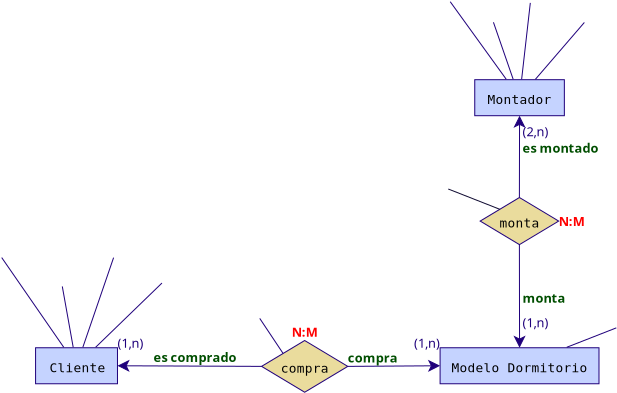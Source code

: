 <?xml version="1.0" encoding="UTF-8"?>
<dia:diagram xmlns:dia="http://www.lysator.liu.se/~alla/dia/">
  <dia:layer name="Fondo" visible="true" active="true">
    <dia:object type="ER - Entity" version="0" id="O0">
      <dia:attribute name="obj_pos">
        <dia:point val="0.196,20.082"/>
      </dia:attribute>
      <dia:attribute name="obj_bb">
        <dia:rectangle val="0.171,20.057;4.316,21.907"/>
      </dia:attribute>
      <dia:attribute name="elem_corner">
        <dia:point val="0.196,20.082"/>
      </dia:attribute>
      <dia:attribute name="elem_width">
        <dia:real val="4.095"/>
      </dia:attribute>
      <dia:attribute name="elem_height">
        <dia:real val="1.8"/>
      </dia:attribute>
      <dia:attribute name="border_width">
        <dia:real val="0.05"/>
      </dia:attribute>
      <dia:attribute name="border_color">
        <dia:color val="#1f007b"/>
      </dia:attribute>
      <dia:attribute name="inner_color">
        <dia:color val="#c5d3ff"/>
      </dia:attribute>
      <dia:attribute name="name">
        <dia:string>#Cliente#</dia:string>
      </dia:attribute>
      <dia:attribute name="weak">
        <dia:boolean val="false"/>
      </dia:attribute>
      <dia:attribute name="associative">
        <dia:boolean val="false"/>
      </dia:attribute>
      <dia:attribute name="font">
        <dia:font family="monospace" style="0" name="Courier"/>
      </dia:attribute>
      <dia:attribute name="font_height">
        <dia:real val="0.8"/>
      </dia:attribute>
    </dia:object>
    <dia:object type="ER - Entity" version="0" id="O1">
      <dia:attribute name="obj_pos">
        <dia:point val="20.422,20.082"/>
      </dia:attribute>
      <dia:attribute name="obj_bb">
        <dia:rectangle val="20.397,20.057;28.392,21.907"/>
      </dia:attribute>
      <dia:attribute name="elem_corner">
        <dia:point val="20.422,20.082"/>
      </dia:attribute>
      <dia:attribute name="elem_width">
        <dia:real val="7.945"/>
      </dia:attribute>
      <dia:attribute name="elem_height">
        <dia:real val="1.8"/>
      </dia:attribute>
      <dia:attribute name="border_width">
        <dia:real val="0.05"/>
      </dia:attribute>
      <dia:attribute name="border_color">
        <dia:color val="#1f007b"/>
      </dia:attribute>
      <dia:attribute name="inner_color">
        <dia:color val="#c5d3ff"/>
      </dia:attribute>
      <dia:attribute name="name">
        <dia:string>#Modelo Dormitorio#</dia:string>
      </dia:attribute>
      <dia:attribute name="weak">
        <dia:boolean val="false"/>
      </dia:attribute>
      <dia:attribute name="associative">
        <dia:boolean val="false"/>
      </dia:attribute>
      <dia:attribute name="font">
        <dia:font family="monospace" style="0" name="Courier"/>
      </dia:attribute>
      <dia:attribute name="font_height">
        <dia:real val="0.8"/>
      </dia:attribute>
    </dia:object>
    <dia:object type="ER - Entity" version="0" id="O2">
      <dia:attribute name="obj_pos">
        <dia:point val="22.155,6.679"/>
      </dia:attribute>
      <dia:attribute name="obj_bb">
        <dia:rectangle val="22.13,6.654;26.66,8.504"/>
      </dia:attribute>
      <dia:attribute name="elem_corner">
        <dia:point val="22.155,6.679"/>
      </dia:attribute>
      <dia:attribute name="elem_width">
        <dia:real val="4.48"/>
      </dia:attribute>
      <dia:attribute name="elem_height">
        <dia:real val="1.8"/>
      </dia:attribute>
      <dia:attribute name="border_width">
        <dia:real val="0.05"/>
      </dia:attribute>
      <dia:attribute name="border_color">
        <dia:color val="#1f007b"/>
      </dia:attribute>
      <dia:attribute name="inner_color">
        <dia:color val="#c5d3ff"/>
      </dia:attribute>
      <dia:attribute name="name">
        <dia:string>#Montador#</dia:string>
      </dia:attribute>
      <dia:attribute name="weak">
        <dia:boolean val="false"/>
      </dia:attribute>
      <dia:attribute name="associative">
        <dia:boolean val="false"/>
      </dia:attribute>
      <dia:attribute name="font">
        <dia:font family="monospace" style="0" name="Courier"/>
      </dia:attribute>
      <dia:attribute name="font_height">
        <dia:real val="0.8"/>
      </dia:attribute>
    </dia:object>
    <dia:object type="ER - Relationship" version="0" id="O3">
      <dia:attribute name="obj_pos">
        <dia:point val="11.495,19.72"/>
      </dia:attribute>
      <dia:attribute name="obj_bb">
        <dia:rectangle val="11.17,19.695;16.13,22.331"/>
      </dia:attribute>
      <dia:attribute name="elem_corner">
        <dia:point val="11.495,19.72"/>
      </dia:attribute>
      <dia:attribute name="elem_width">
        <dia:real val="4.31"/>
      </dia:attribute>
      <dia:attribute name="elem_height">
        <dia:real val="2.586"/>
      </dia:attribute>
      <dia:attribute name="border_width">
        <dia:real val="0.05"/>
      </dia:attribute>
      <dia:attribute name="border_color">
        <dia:color val="#1f007b"/>
      </dia:attribute>
      <dia:attribute name="inner_color">
        <dia:color val="#eadc9d"/>
      </dia:attribute>
      <dia:attribute name="name">
        <dia:string>#compra#</dia:string>
      </dia:attribute>
      <dia:attribute name="left_card">
        <dia:string>##</dia:string>
      </dia:attribute>
      <dia:attribute name="right_card">
        <dia:string>##</dia:string>
      </dia:attribute>
      <dia:attribute name="identifying">
        <dia:boolean val="false"/>
      </dia:attribute>
      <dia:attribute name="rotated">
        <dia:boolean val="false"/>
      </dia:attribute>
      <dia:attribute name="font">
        <dia:font family="monospace" style="0" name="Courier"/>
      </dia:attribute>
      <dia:attribute name="font_height">
        <dia:real val="0.8"/>
      </dia:attribute>
    </dia:object>
    <dia:object type="ER - Relationship" version="0" id="O4">
      <dia:attribute name="obj_pos">
        <dia:point val="22.425,12.57"/>
      </dia:attribute>
      <dia:attribute name="obj_bb">
        <dia:rectangle val="22.1,12.545;26.675,14.95"/>
      </dia:attribute>
      <dia:attribute name="elem_corner">
        <dia:point val="22.425,12.57"/>
      </dia:attribute>
      <dia:attribute name="elem_width">
        <dia:real val="3.925"/>
      </dia:attribute>
      <dia:attribute name="elem_height">
        <dia:real val="2.355"/>
      </dia:attribute>
      <dia:attribute name="border_width">
        <dia:real val="0.05"/>
      </dia:attribute>
      <dia:attribute name="border_color">
        <dia:color val="#1f007b"/>
      </dia:attribute>
      <dia:attribute name="inner_color">
        <dia:color val="#eadc9d"/>
      </dia:attribute>
      <dia:attribute name="name">
        <dia:string>#monta#</dia:string>
      </dia:attribute>
      <dia:attribute name="left_card">
        <dia:string>##</dia:string>
      </dia:attribute>
      <dia:attribute name="right_card">
        <dia:string>##</dia:string>
      </dia:attribute>
      <dia:attribute name="identifying">
        <dia:boolean val="false"/>
      </dia:attribute>
      <dia:attribute name="rotated">
        <dia:boolean val="false"/>
      </dia:attribute>
      <dia:attribute name="font">
        <dia:font family="monospace" style="0" name="Courier"/>
      </dia:attribute>
      <dia:attribute name="font_height">
        <dia:real val="0.8"/>
      </dia:attribute>
    </dia:object>
    <dia:object type="EER - atributo-pk" version="1" id="O5">
      <dia:attribute name="obj_pos">
        <dia:point val="-2.513,14.391"/>
      </dia:attribute>
      <dia:attribute name="obj_bb">
        <dia:rectangle val="-2.621,13.569;-1.212,15.691"/>
      </dia:attribute>
      <dia:attribute name="meta">
        <dia:composite type="dict"/>
      </dia:attribute>
      <dia:attribute name="elem_corner">
        <dia:point val="-2.513,14.391"/>
      </dia:attribute>
      <dia:attribute name="elem_width">
        <dia:real val="1.275"/>
      </dia:attribute>
      <dia:attribute name="elem_height">
        <dia:real val="1.275"/>
      </dia:attribute>
      <dia:attribute name="line_width">
        <dia:real val="0.05"/>
      </dia:attribute>
      <dia:attribute name="line_colour">
        <dia:color val="#1f007b"/>
      </dia:attribute>
      <dia:attribute name="fill_colour">
        <dia:color val="#f5ffc7"/>
      </dia:attribute>
      <dia:attribute name="show_background">
        <dia:boolean val="true"/>
      </dia:attribute>
      <dia:attribute name="line_style">
        <dia:enum val="0"/>
        <dia:real val="1"/>
      </dia:attribute>
      <dia:attribute name="padding">
        <dia:real val="0.1"/>
      </dia:attribute>
      <dia:attribute name="text">
        <dia:composite type="text">
          <dia:attribute name="string">
            <dia:string>#NIF#</dia:string>
          </dia:attribute>
          <dia:attribute name="font">
            <dia:font family="sans" style="0" name="Helvetica"/>
          </dia:attribute>
          <dia:attribute name="height">
            <dia:real val="0.8"/>
          </dia:attribute>
          <dia:attribute name="pos">
            <dia:point val="-2.003,14.264"/>
          </dia:attribute>
          <dia:attribute name="color">
            <dia:color val="#1f007b"/>
          </dia:attribute>
          <dia:attribute name="alignment">
            <dia:enum val="1"/>
          </dia:attribute>
        </dia:composite>
      </dia:attribute>
      <dia:attribute name="flip_horizontal">
        <dia:boolean val="false"/>
      </dia:attribute>
      <dia:attribute name="flip_vertical">
        <dia:boolean val="false"/>
      </dia:attribute>
      <dia:attribute name="subscale">
        <dia:real val="1"/>
      </dia:attribute>
    </dia:object>
    <dia:object type="EER - atributo-pk" version="1" id="O6">
      <dia:attribute name="obj_pos">
        <dia:point val="29.218,18.31"/>
      </dia:attribute>
      <dia:attribute name="obj_bb">
        <dia:rectangle val="27.785,17.503;31.55,19.46"/>
      </dia:attribute>
      <dia:attribute name="meta">
        <dia:composite type="dict"/>
      </dia:attribute>
      <dia:attribute name="elem_corner">
        <dia:point val="29.218,18.31"/>
      </dia:attribute>
      <dia:attribute name="elem_width">
        <dia:real val="1.125"/>
      </dia:attribute>
      <dia:attribute name="elem_height">
        <dia:real val="1.125"/>
      </dia:attribute>
      <dia:attribute name="line_width">
        <dia:real val="0.05"/>
      </dia:attribute>
      <dia:attribute name="line_colour">
        <dia:color val="#1f007b"/>
      </dia:attribute>
      <dia:attribute name="fill_colour">
        <dia:color val="#f5ffc7"/>
      </dia:attribute>
      <dia:attribute name="show_background">
        <dia:boolean val="true"/>
      </dia:attribute>
      <dia:attribute name="line_style">
        <dia:enum val="0"/>
        <dia:real val="1"/>
      </dia:attribute>
      <dia:attribute name="padding">
        <dia:real val="0.1"/>
      </dia:attribute>
      <dia:attribute name="text">
        <dia:composite type="text">
          <dia:attribute name="string">
            <dia:string>#CodModelo#</dia:string>
          </dia:attribute>
          <dia:attribute name="font">
            <dia:font family="sans" style="0" name="Helvetica"/>
          </dia:attribute>
          <dia:attribute name="height">
            <dia:real val="0.8"/>
          </dia:attribute>
          <dia:attribute name="pos">
            <dia:point val="29.668,18.198"/>
          </dia:attribute>
          <dia:attribute name="color">
            <dia:color val="#1f007b"/>
          </dia:attribute>
          <dia:attribute name="alignment">
            <dia:enum val="1"/>
          </dia:attribute>
        </dia:composite>
      </dia:attribute>
      <dia:attribute name="flip_horizontal">
        <dia:boolean val="false"/>
      </dia:attribute>
      <dia:attribute name="flip_vertical">
        <dia:boolean val="false"/>
      </dia:attribute>
      <dia:attribute name="subscale">
        <dia:real val="1"/>
      </dia:attribute>
    </dia:object>
    <dia:object type="EER - atributo-pk" version="1" id="O7">
      <dia:attribute name="obj_pos">
        <dia:point val="20.022,1.742"/>
      </dia:attribute>
      <dia:attribute name="obj_bb">
        <dia:rectangle val="19.853,0.934;21.172,2.892"/>
      </dia:attribute>
      <dia:attribute name="meta">
        <dia:composite type="dict"/>
      </dia:attribute>
      <dia:attribute name="elem_corner">
        <dia:point val="20.022,1.742"/>
      </dia:attribute>
      <dia:attribute name="elem_width">
        <dia:real val="1.125"/>
      </dia:attribute>
      <dia:attribute name="elem_height">
        <dia:real val="1.125"/>
      </dia:attribute>
      <dia:attribute name="line_width">
        <dia:real val="0.05"/>
      </dia:attribute>
      <dia:attribute name="line_colour">
        <dia:color val="#1f007b"/>
      </dia:attribute>
      <dia:attribute name="fill_colour">
        <dia:color val="#f5ffc7"/>
      </dia:attribute>
      <dia:attribute name="show_background">
        <dia:boolean val="true"/>
      </dia:attribute>
      <dia:attribute name="line_style">
        <dia:enum val="0"/>
        <dia:real val="1"/>
      </dia:attribute>
      <dia:attribute name="padding">
        <dia:real val="0.1"/>
      </dia:attribute>
      <dia:attribute name="text">
        <dia:composite type="text">
          <dia:attribute name="string">
            <dia:string>#NIF#</dia:string>
          </dia:attribute>
          <dia:attribute name="font">
            <dia:font family="sans" style="0" name="Helvetica"/>
          </dia:attribute>
          <dia:attribute name="height">
            <dia:real val="0.8"/>
          </dia:attribute>
          <dia:attribute name="pos">
            <dia:point val="20.472,1.629"/>
          </dia:attribute>
          <dia:attribute name="color">
            <dia:color val="#1f007b"/>
          </dia:attribute>
          <dia:attribute name="alignment">
            <dia:enum val="1"/>
          </dia:attribute>
        </dia:composite>
      </dia:attribute>
      <dia:attribute name="flip_horizontal">
        <dia:boolean val="false"/>
      </dia:attribute>
      <dia:attribute name="flip_vertical">
        <dia:boolean val="false"/>
      </dia:attribute>
      <dia:attribute name="subscale">
        <dia:real val="1"/>
      </dia:attribute>
    </dia:object>
    <dia:object type="EER - atributo" version="1" id="O8">
      <dia:attribute name="obj_pos">
        <dia:point val="3.725,14.459"/>
      </dia:attribute>
      <dia:attribute name="obj_bb">
        <dia:rectangle val="2.579,13.651;5.771,15.609"/>
      </dia:attribute>
      <dia:attribute name="meta">
        <dia:composite type="dict"/>
      </dia:attribute>
      <dia:attribute name="elem_corner">
        <dia:point val="3.725,14.459"/>
      </dia:attribute>
      <dia:attribute name="elem_width">
        <dia:real val="1.125"/>
      </dia:attribute>
      <dia:attribute name="elem_height">
        <dia:real val="1.125"/>
      </dia:attribute>
      <dia:attribute name="line_width">
        <dia:real val="0.05"/>
      </dia:attribute>
      <dia:attribute name="line_colour">
        <dia:color val="#1f007b"/>
      </dia:attribute>
      <dia:attribute name="fill_colour">
        <dia:color val="#f5ffc7"/>
      </dia:attribute>
      <dia:attribute name="show_background">
        <dia:boolean val="true"/>
      </dia:attribute>
      <dia:attribute name="line_style">
        <dia:enum val="0"/>
        <dia:real val="1"/>
      </dia:attribute>
      <dia:attribute name="padding">
        <dia:real val="0.1"/>
      </dia:attribute>
      <dia:attribute name="text">
        <dia:composite type="text">
          <dia:attribute name="string">
            <dia:string>#Dirección#</dia:string>
          </dia:attribute>
          <dia:attribute name="font">
            <dia:font family="sans" style="0" name="Helvetica"/>
          </dia:attribute>
          <dia:attribute name="height">
            <dia:real val="0.8"/>
          </dia:attribute>
          <dia:attribute name="pos">
            <dia:point val="4.175,14.346"/>
          </dia:attribute>
          <dia:attribute name="color">
            <dia:color val="#1f007b"/>
          </dia:attribute>
          <dia:attribute name="alignment">
            <dia:enum val="1"/>
          </dia:attribute>
        </dia:composite>
      </dia:attribute>
      <dia:attribute name="flip_horizontal">
        <dia:boolean val="false"/>
      </dia:attribute>
      <dia:attribute name="flip_vertical">
        <dia:boolean val="false"/>
      </dia:attribute>
      <dia:attribute name="subscale">
        <dia:real val="1"/>
      </dia:attribute>
    </dia:object>
    <dia:object type="EER - atributo" version="1" id="O9">
      <dia:attribute name="obj_pos">
        <dia:point val="6.375,15.875"/>
      </dia:attribute>
      <dia:attribute name="obj_bb">
        <dia:rectangle val="5.393,15.068;8.258,17.025"/>
      </dia:attribute>
      <dia:attribute name="meta">
        <dia:composite type="dict"/>
      </dia:attribute>
      <dia:attribute name="elem_corner">
        <dia:point val="6.375,15.875"/>
      </dia:attribute>
      <dia:attribute name="elem_width">
        <dia:real val="1.125"/>
      </dia:attribute>
      <dia:attribute name="elem_height">
        <dia:real val="1.125"/>
      </dia:attribute>
      <dia:attribute name="line_width">
        <dia:real val="0.05"/>
      </dia:attribute>
      <dia:attribute name="line_colour">
        <dia:color val="#1f007b"/>
      </dia:attribute>
      <dia:attribute name="fill_colour">
        <dia:color val="#f5ffc7"/>
      </dia:attribute>
      <dia:attribute name="show_background">
        <dia:boolean val="true"/>
      </dia:attribute>
      <dia:attribute name="line_style">
        <dia:enum val="0"/>
        <dia:real val="1"/>
      </dia:attribute>
      <dia:attribute name="padding">
        <dia:real val="0.1"/>
      </dia:attribute>
      <dia:attribute name="text">
        <dia:composite type="text">
          <dia:attribute name="string">
            <dia:string>#Telefono#</dia:string>
          </dia:attribute>
          <dia:attribute name="font">
            <dia:font family="sans" style="0" name="Helvetica"/>
          </dia:attribute>
          <dia:attribute name="height">
            <dia:real val="0.8"/>
          </dia:attribute>
          <dia:attribute name="pos">
            <dia:point val="6.825,15.762"/>
          </dia:attribute>
          <dia:attribute name="color">
            <dia:color val="#1f007b"/>
          </dia:attribute>
          <dia:attribute name="alignment">
            <dia:enum val="1"/>
          </dia:attribute>
        </dia:composite>
      </dia:attribute>
      <dia:attribute name="flip_horizontal">
        <dia:boolean val="false"/>
      </dia:attribute>
      <dia:attribute name="flip_vertical">
        <dia:boolean val="false"/>
      </dia:attribute>
      <dia:attribute name="subscale">
        <dia:real val="1"/>
      </dia:attribute>
    </dia:object>
    <dia:object type="EER - atributo" version="1" id="O10">
      <dia:attribute name="obj_pos">
        <dia:point val="22.335,2.692"/>
      </dia:attribute>
      <dia:attribute name="obj_bb">
        <dia:rectangle val="21.412,1.884;24.157,3.841"/>
      </dia:attribute>
      <dia:attribute name="meta">
        <dia:composite type="dict"/>
      </dia:attribute>
      <dia:attribute name="elem_corner">
        <dia:point val="22.335,2.692"/>
      </dia:attribute>
      <dia:attribute name="elem_width">
        <dia:real val="1.125"/>
      </dia:attribute>
      <dia:attribute name="elem_height">
        <dia:real val="1.125"/>
      </dia:attribute>
      <dia:attribute name="line_width">
        <dia:real val="0.05"/>
      </dia:attribute>
      <dia:attribute name="line_colour">
        <dia:color val="#1f007b"/>
      </dia:attribute>
      <dia:attribute name="fill_colour">
        <dia:color val="#f5ffc7"/>
      </dia:attribute>
      <dia:attribute name="show_background">
        <dia:boolean val="true"/>
      </dia:attribute>
      <dia:attribute name="line_style">
        <dia:enum val="0"/>
        <dia:real val="1"/>
      </dia:attribute>
      <dia:attribute name="padding">
        <dia:real val="0.1"/>
      </dia:attribute>
      <dia:attribute name="text">
        <dia:composite type="text">
          <dia:attribute name="string">
            <dia:string>#Nombre#</dia:string>
          </dia:attribute>
          <dia:attribute name="font">
            <dia:font family="sans" style="0" name="Helvetica"/>
          </dia:attribute>
          <dia:attribute name="height">
            <dia:real val="0.8"/>
          </dia:attribute>
          <dia:attribute name="pos">
            <dia:point val="22.785,2.579"/>
          </dia:attribute>
          <dia:attribute name="color">
            <dia:color val="#1f007b"/>
          </dia:attribute>
          <dia:attribute name="alignment">
            <dia:enum val="1"/>
          </dia:attribute>
        </dia:composite>
      </dia:attribute>
      <dia:attribute name="flip_horizontal">
        <dia:boolean val="false"/>
      </dia:attribute>
      <dia:attribute name="flip_vertical">
        <dia:boolean val="false"/>
      </dia:attribute>
      <dia:attribute name="subscale">
        <dia:real val="1"/>
      </dia:attribute>
    </dia:object>
    <dia:object type="EER - atributo" version="1" id="O11">
      <dia:attribute name="obj_pos">
        <dia:point val="24.437,1.692"/>
      </dia:attribute>
      <dia:attribute name="obj_bb">
        <dia:rectangle val="23.291,0.884;26.483,2.841"/>
      </dia:attribute>
      <dia:attribute name="meta">
        <dia:composite type="dict"/>
      </dia:attribute>
      <dia:attribute name="elem_corner">
        <dia:point val="24.437,1.692"/>
      </dia:attribute>
      <dia:attribute name="elem_width">
        <dia:real val="1.125"/>
      </dia:attribute>
      <dia:attribute name="elem_height">
        <dia:real val="1.125"/>
      </dia:attribute>
      <dia:attribute name="line_width">
        <dia:real val="0.05"/>
      </dia:attribute>
      <dia:attribute name="line_colour">
        <dia:color val="#1f007b"/>
      </dia:attribute>
      <dia:attribute name="fill_colour">
        <dia:color val="#f5ffc7"/>
      </dia:attribute>
      <dia:attribute name="show_background">
        <dia:boolean val="true"/>
      </dia:attribute>
      <dia:attribute name="line_style">
        <dia:enum val="0"/>
        <dia:real val="1"/>
      </dia:attribute>
      <dia:attribute name="padding">
        <dia:real val="0.1"/>
      </dia:attribute>
      <dia:attribute name="text">
        <dia:composite type="text">
          <dia:attribute name="string">
            <dia:string>#Dirección#</dia:string>
          </dia:attribute>
          <dia:attribute name="font">
            <dia:font family="sans" style="0" name="Helvetica"/>
          </dia:attribute>
          <dia:attribute name="height">
            <dia:real val="0.8"/>
          </dia:attribute>
          <dia:attribute name="pos">
            <dia:point val="24.887,1.579"/>
          </dia:attribute>
          <dia:attribute name="color">
            <dia:color val="#1f007b"/>
          </dia:attribute>
          <dia:attribute name="alignment">
            <dia:enum val="1"/>
          </dia:attribute>
        </dia:composite>
      </dia:attribute>
      <dia:attribute name="flip_horizontal">
        <dia:boolean val="false"/>
      </dia:attribute>
      <dia:attribute name="flip_vertical">
        <dia:boolean val="false"/>
      </dia:attribute>
      <dia:attribute name="subscale">
        <dia:real val="1"/>
      </dia:attribute>
    </dia:object>
    <dia:object type="EER - atributo" version="1" id="O12">
      <dia:attribute name="obj_pos">
        <dia:point val="27.073,2.692"/>
      </dia:attribute>
      <dia:attribute name="obj_bb">
        <dia:rectangle val="26.09,1.884;28.955,3.841"/>
      </dia:attribute>
      <dia:attribute name="meta">
        <dia:composite type="dict"/>
      </dia:attribute>
      <dia:attribute name="elem_corner">
        <dia:point val="27.073,2.692"/>
      </dia:attribute>
      <dia:attribute name="elem_width">
        <dia:real val="1.125"/>
      </dia:attribute>
      <dia:attribute name="elem_height">
        <dia:real val="1.125"/>
      </dia:attribute>
      <dia:attribute name="line_width">
        <dia:real val="0.05"/>
      </dia:attribute>
      <dia:attribute name="line_colour">
        <dia:color val="#1f007b"/>
      </dia:attribute>
      <dia:attribute name="fill_colour">
        <dia:color val="#f5ffc7"/>
      </dia:attribute>
      <dia:attribute name="show_background">
        <dia:boolean val="true"/>
      </dia:attribute>
      <dia:attribute name="line_style">
        <dia:enum val="0"/>
        <dia:real val="1"/>
      </dia:attribute>
      <dia:attribute name="padding">
        <dia:real val="0.1"/>
      </dia:attribute>
      <dia:attribute name="text">
        <dia:composite type="text">
          <dia:attribute name="string">
            <dia:string>#Telefono#</dia:string>
          </dia:attribute>
          <dia:attribute name="font">
            <dia:font family="sans" style="0" name="Helvetica"/>
          </dia:attribute>
          <dia:attribute name="height">
            <dia:real val="0.8"/>
          </dia:attribute>
          <dia:attribute name="pos">
            <dia:point val="27.523,2.579"/>
          </dia:attribute>
          <dia:attribute name="color">
            <dia:color val="#1f007b"/>
          </dia:attribute>
          <dia:attribute name="alignment">
            <dia:enum val="1"/>
          </dia:attribute>
        </dia:composite>
      </dia:attribute>
      <dia:attribute name="flip_horizontal">
        <dia:boolean val="false"/>
      </dia:attribute>
      <dia:attribute name="flip_vertical">
        <dia:boolean val="false"/>
      </dia:attribute>
      <dia:attribute name="subscale">
        <dia:real val="1"/>
      </dia:attribute>
    </dia:object>
    <dia:object type="EER - atributo" version="1" id="O13">
      <dia:attribute name="obj_pos">
        <dia:point val="0.865,15.875"/>
      </dia:attribute>
      <dia:attribute name="obj_bb">
        <dia:rectangle val="-0.057,15.068;2.688,17.025"/>
      </dia:attribute>
      <dia:attribute name="meta">
        <dia:composite type="dict"/>
      </dia:attribute>
      <dia:attribute name="elem_corner">
        <dia:point val="0.865,15.875"/>
      </dia:attribute>
      <dia:attribute name="elem_width">
        <dia:real val="1.125"/>
      </dia:attribute>
      <dia:attribute name="elem_height">
        <dia:real val="1.125"/>
      </dia:attribute>
      <dia:attribute name="line_width">
        <dia:real val="0.05"/>
      </dia:attribute>
      <dia:attribute name="line_colour">
        <dia:color val="#1f007b"/>
      </dia:attribute>
      <dia:attribute name="fill_colour">
        <dia:color val="#f5ffc7"/>
      </dia:attribute>
      <dia:attribute name="show_background">
        <dia:boolean val="true"/>
      </dia:attribute>
      <dia:attribute name="line_style">
        <dia:enum val="0"/>
        <dia:real val="1"/>
      </dia:attribute>
      <dia:attribute name="padding">
        <dia:real val="0.1"/>
      </dia:attribute>
      <dia:attribute name="text">
        <dia:composite type="text">
          <dia:attribute name="string">
            <dia:string>#Nombre#</dia:string>
          </dia:attribute>
          <dia:attribute name="font">
            <dia:font family="sans" style="0" name="Helvetica"/>
          </dia:attribute>
          <dia:attribute name="height">
            <dia:real val="0.8"/>
          </dia:attribute>
          <dia:attribute name="pos">
            <dia:point val="1.315,15.762"/>
          </dia:attribute>
          <dia:attribute name="color">
            <dia:color val="#1f007b"/>
          </dia:attribute>
          <dia:attribute name="alignment">
            <dia:enum val="1"/>
          </dia:attribute>
        </dia:composite>
      </dia:attribute>
      <dia:attribute name="flip_horizontal">
        <dia:boolean val="false"/>
      </dia:attribute>
      <dia:attribute name="flip_vertical">
        <dia:boolean val="false"/>
      </dia:attribute>
      <dia:attribute name="subscale">
        <dia:real val="1"/>
      </dia:attribute>
    </dia:object>
    <dia:object type="Standard - Line" version="0" id="O14">
      <dia:attribute name="obj_pos">
        <dia:point val="-1.498,15.573"/>
      </dia:attribute>
      <dia:attribute name="obj_bb">
        <dia:rectangle val="-1.533,15.538;1.638,20.092"/>
      </dia:attribute>
      <dia:attribute name="conn_endpoints">
        <dia:point val="-1.498,15.573"/>
        <dia:point val="1.603,20.057"/>
      </dia:attribute>
      <dia:attribute name="numcp">
        <dia:int val="1"/>
      </dia:attribute>
      <dia:attribute name="line_color">
        <dia:color val="#1f007b"/>
      </dia:attribute>
      <dia:attribute name="line_width">
        <dia:real val="0.05"/>
      </dia:attribute>
      <dia:connections>
        <dia:connection handle="0" to="O5" connection="4"/>
        <dia:connection handle="1" to="O0" connection="8"/>
      </dia:connections>
    </dia:object>
    <dia:object type="Standard - Line" version="0" id="O15">
      <dia:attribute name="obj_pos">
        <dia:point val="1.532,17.016"/>
      </dia:attribute>
      <dia:attribute name="obj_bb">
        <dia:rectangle val="1.502,16.987;2.106,20.087"/>
      </dia:attribute>
      <dia:attribute name="conn_endpoints">
        <dia:point val="1.532,17.016"/>
        <dia:point val="2.077,20.058"/>
      </dia:attribute>
      <dia:attribute name="numcp">
        <dia:int val="1"/>
      </dia:attribute>
      <dia:attribute name="line_color">
        <dia:color val="#1f007b"/>
      </dia:attribute>
      <dia:attribute name="line_width">
        <dia:real val="0.05"/>
      </dia:attribute>
      <dia:connections>
        <dia:connection handle="0" to="O13" connection="4"/>
        <dia:connection handle="1" to="O0" connection="8"/>
      </dia:connections>
    </dia:object>
    <dia:object type="Standard - Line" version="0" id="O16">
      <dia:attribute name="obj_pos">
        <dia:point val="4.097,15.576"/>
      </dia:attribute>
      <dia:attribute name="obj_bb">
        <dia:rectangle val="2.528,15.544;4.129,20.091"/>
      </dia:attribute>
      <dia:attribute name="conn_endpoints">
        <dia:point val="4.097,15.576"/>
        <dia:point val="2.559,20.059"/>
      </dia:attribute>
      <dia:attribute name="numcp">
        <dia:int val="1"/>
      </dia:attribute>
      <dia:attribute name="line_color">
        <dia:color val="#1f007b"/>
      </dia:attribute>
      <dia:attribute name="line_width">
        <dia:real val="0.05"/>
      </dia:attribute>
      <dia:connections>
        <dia:connection handle="0" to="O8" connection="4"/>
        <dia:connection handle="1" to="O0" connection="8"/>
      </dia:connections>
    </dia:object>
    <dia:object type="Standard - Line" version="0" id="O17">
      <dia:attribute name="obj_pos">
        <dia:point val="6.515,16.846"/>
      </dia:attribute>
      <dia:attribute name="obj_bb">
        <dia:rectangle val="3.162,16.811;6.551,20.093"/>
      </dia:attribute>
      <dia:attribute name="conn_endpoints">
        <dia:point val="6.515,16.846"/>
        <dia:point val="3.198,20.058"/>
      </dia:attribute>
      <dia:attribute name="numcp">
        <dia:int val="1"/>
      </dia:attribute>
      <dia:attribute name="line_color">
        <dia:color val="#1f007b"/>
      </dia:attribute>
      <dia:attribute name="line_width">
        <dia:real val="0.05"/>
      </dia:attribute>
      <dia:connections>
        <dia:connection handle="0" to="O9" connection="4"/>
        <dia:connection handle="1" to="O0" connection="8"/>
      </dia:connections>
    </dia:object>
    <dia:object type="Standard - Line" version="0" id="O18">
      <dia:attribute name="obj_pos">
        <dia:point val="4.291,20.982"/>
      </dia:attribute>
      <dia:attribute name="obj_bb">
        <dia:rectangle val="4.265,20.679;11.52,21.291"/>
      </dia:attribute>
      <dia:attribute name="conn_endpoints">
        <dia:point val="4.291,20.982"/>
        <dia:point val="11.495,21.013"/>
      </dia:attribute>
      <dia:attribute name="numcp">
        <dia:int val="3"/>
      </dia:attribute>
      <dia:attribute name="line_color">
        <dia:color val="#1f007b"/>
      </dia:attribute>
      <dia:attribute name="line_width">
        <dia:real val="0.05"/>
      </dia:attribute>
      <dia:attribute name="start_arrow">
        <dia:enum val="22"/>
      </dia:attribute>
      <dia:attribute name="start_arrow_length">
        <dia:real val="0.5"/>
      </dia:attribute>
      <dia:attribute name="start_arrow_width">
        <dia:real val="0.5"/>
      </dia:attribute>
      <dia:connections>
        <dia:connection handle="0" to="O0" connection="4"/>
        <dia:connection handle="1" to="O3" connection="0"/>
      </dia:connections>
    </dia:object>
    <dia:object type="Standard - Line" version="0" id="O19">
      <dia:attribute name="obj_pos">
        <dia:point val="15.805,21.013"/>
      </dia:attribute>
      <dia:attribute name="obj_bb">
        <dia:rectangle val="15.78,20.68;20.478,21.292"/>
      </dia:attribute>
      <dia:attribute name="conn_endpoints">
        <dia:point val="15.805,21.013"/>
        <dia:point val="20.422,20.982"/>
      </dia:attribute>
      <dia:attribute name="numcp">
        <dia:int val="1"/>
      </dia:attribute>
      <dia:attribute name="line_color">
        <dia:color val="#1f007b"/>
      </dia:attribute>
      <dia:attribute name="line_width">
        <dia:real val="0.05"/>
      </dia:attribute>
      <dia:attribute name="end_arrow">
        <dia:enum val="22"/>
      </dia:attribute>
      <dia:attribute name="end_arrow_length">
        <dia:real val="0.5"/>
      </dia:attribute>
      <dia:attribute name="end_arrow_width">
        <dia:real val="0.5"/>
      </dia:attribute>
      <dia:connections>
        <dia:connection handle="0" to="O3" connection="4"/>
        <dia:connection handle="1" to="O1" connection="3"/>
      </dia:connections>
    </dia:object>
    <dia:object type="Standard - Line" version="0" id="O20">
      <dia:attribute name="obj_pos">
        <dia:point val="29.233,19.087"/>
      </dia:attribute>
      <dia:attribute name="obj_bb">
        <dia:rectangle val="26.721,19.055;29.265,20.091"/>
      </dia:attribute>
      <dia:attribute name="conn_endpoints">
        <dia:point val="29.233,19.087"/>
        <dia:point val="26.754,20.058"/>
      </dia:attribute>
      <dia:attribute name="numcp">
        <dia:int val="1"/>
      </dia:attribute>
      <dia:attribute name="line_color">
        <dia:color val="#1f007b"/>
      </dia:attribute>
      <dia:attribute name="line_width">
        <dia:real val="0.05"/>
      </dia:attribute>
      <dia:connections>
        <dia:connection handle="0" to="O6" connection="4"/>
        <dia:connection handle="1" to="O1" connection="8"/>
      </dia:connections>
    </dia:object>
    <dia:object type="Standard - Line" version="0" id="O21">
      <dia:attribute name="obj_pos">
        <dia:point val="20.928,2.779"/>
      </dia:attribute>
      <dia:attribute name="obj_bb">
        <dia:rectangle val="20.893,2.744;23.761,6.688"/>
      </dia:attribute>
      <dia:attribute name="conn_endpoints">
        <dia:point val="20.928,2.779"/>
        <dia:point val="23.726,6.653"/>
      </dia:attribute>
      <dia:attribute name="numcp">
        <dia:int val="1"/>
      </dia:attribute>
      <dia:attribute name="line_color">
        <dia:color val="#1f007b"/>
      </dia:attribute>
      <dia:attribute name="line_width">
        <dia:real val="0.05"/>
      </dia:attribute>
      <dia:connections>
        <dia:connection handle="0" to="O7" connection="4"/>
        <dia:connection handle="1" to="O2" connection="8"/>
      </dia:connections>
    </dia:object>
    <dia:object type="Standard - Line" version="0" id="O22">
      <dia:attribute name="obj_pos">
        <dia:point val="23.089,3.808"/>
      </dia:attribute>
      <dia:attribute name="obj_bb">
        <dia:rectangle val="23.057,3.777;24.106,6.685"/>
      </dia:attribute>
      <dia:attribute name="conn_endpoints">
        <dia:point val="23.089,3.808"/>
        <dia:point val="24.074,6.653"/>
      </dia:attribute>
      <dia:attribute name="numcp">
        <dia:int val="1"/>
      </dia:attribute>
      <dia:attribute name="line_color">
        <dia:color val="#1f007b"/>
      </dia:attribute>
      <dia:attribute name="line_width">
        <dia:real val="0.05"/>
      </dia:attribute>
      <dia:connections>
        <dia:connection handle="0" to="O10" connection="4"/>
        <dia:connection handle="1" to="O2" connection="8"/>
      </dia:connections>
    </dia:object>
    <dia:object type="Standard - Line" version="0" id="O23">
      <dia:attribute name="obj_pos">
        <dia:point val="24.933,2.838"/>
      </dia:attribute>
      <dia:attribute name="obj_bb">
        <dia:rectangle val="24.472,2.81;24.961,6.686"/>
      </dia:attribute>
      <dia:attribute name="conn_endpoints">
        <dia:point val="24.933,2.838"/>
        <dia:point val="24.499,6.658"/>
      </dia:attribute>
      <dia:attribute name="numcp">
        <dia:int val="1"/>
      </dia:attribute>
      <dia:attribute name="line_color">
        <dia:color val="#1f007b"/>
      </dia:attribute>
      <dia:attribute name="line_width">
        <dia:real val="0.05"/>
      </dia:attribute>
      <dia:connections>
        <dia:connection handle="0" to="O11" connection="4"/>
        <dia:connection handle="1" to="O2" connection="8"/>
      </dia:connections>
    </dia:object>
    <dia:object type="Standard - Line" version="0" id="O24">
      <dia:attribute name="obj_pos">
        <dia:point val="27.635,3.817"/>
      </dia:attribute>
      <dia:attribute name="obj_bb">
        <dia:rectangle val="25.151,3.781;27.671,6.695"/>
      </dia:attribute>
      <dia:attribute name="conn_endpoints">
        <dia:point val="27.635,3.817"/>
        <dia:point val="25.186,6.66"/>
      </dia:attribute>
      <dia:attribute name="numcp">
        <dia:int val="1"/>
      </dia:attribute>
      <dia:attribute name="line_color">
        <dia:color val="#1f007b"/>
      </dia:attribute>
      <dia:attribute name="line_width">
        <dia:real val="0.05"/>
      </dia:attribute>
      <dia:connections>
        <dia:connection handle="0" to="O12" connection="0"/>
        <dia:connection handle="1" to="O2" connection="8"/>
      </dia:connections>
    </dia:object>
    <dia:object type="Standard - Line" version="0" id="O25">
      <dia:attribute name="obj_pos">
        <dia:point val="24.395,20.082"/>
      </dia:attribute>
      <dia:attribute name="obj_bb">
        <dia:rectangle val="24.088,14.9;24.7,20.107"/>
      </dia:attribute>
      <dia:attribute name="conn_endpoints">
        <dia:point val="24.395,20.082"/>
        <dia:point val="24.387,14.925"/>
      </dia:attribute>
      <dia:attribute name="numcp">
        <dia:int val="4"/>
      </dia:attribute>
      <dia:attribute name="line_color">
        <dia:color val="#1f007b"/>
      </dia:attribute>
      <dia:attribute name="line_width">
        <dia:real val="0.05"/>
      </dia:attribute>
      <dia:attribute name="start_arrow">
        <dia:enum val="22"/>
      </dia:attribute>
      <dia:attribute name="start_arrow_length">
        <dia:real val="0.5"/>
      </dia:attribute>
      <dia:attribute name="start_arrow_width">
        <dia:real val="0.5"/>
      </dia:attribute>
      <dia:connections>
        <dia:connection handle="0" to="O1" connection="1"/>
        <dia:connection handle="1" to="O4" connection="6"/>
      </dia:connections>
    </dia:object>
    <dia:object type="Standard - Line" version="0" id="O26">
      <dia:attribute name="obj_pos">
        <dia:point val="24.387,12.57"/>
      </dia:attribute>
      <dia:attribute name="obj_bb">
        <dia:rectangle val="24.088,8.423;24.7,12.595"/>
      </dia:attribute>
      <dia:attribute name="conn_endpoints">
        <dia:point val="24.387,12.57"/>
        <dia:point val="24.395,8.479"/>
      </dia:attribute>
      <dia:attribute name="numcp">
        <dia:int val="3"/>
      </dia:attribute>
      <dia:attribute name="line_color">
        <dia:color val="#1f007b"/>
      </dia:attribute>
      <dia:attribute name="line_width">
        <dia:real val="0.05"/>
      </dia:attribute>
      <dia:attribute name="end_arrow">
        <dia:enum val="22"/>
      </dia:attribute>
      <dia:attribute name="end_arrow_length">
        <dia:real val="0.5"/>
      </dia:attribute>
      <dia:attribute name="end_arrow_width">
        <dia:real val="0.5"/>
      </dia:attribute>
      <dia:connections>
        <dia:connection handle="0" to="O4" connection="2"/>
        <dia:connection handle="1" to="O2" connection="6"/>
      </dia:connections>
    </dia:object>
    <dia:object type="Standard - Line" version="0" id="O27">
      <dia:attribute name="obj_pos">
        <dia:point val="11.404,18.614"/>
      </dia:attribute>
      <dia:attribute name="obj_bb">
        <dia:rectangle val="11.37,18.579;12.607,20.401"/>
      </dia:attribute>
      <dia:attribute name="conn_endpoints">
        <dia:point val="11.404,18.614"/>
        <dia:point val="12.572,20.367"/>
      </dia:attribute>
      <dia:attribute name="numcp">
        <dia:int val="1"/>
      </dia:attribute>
      <dia:attribute name="line_color">
        <dia:color val="#1f007b"/>
      </dia:attribute>
      <dia:attribute name="line_width">
        <dia:real val="0.05"/>
      </dia:attribute>
      <dia:connections>
        <dia:connection handle="0" to="O39" connection="4"/>
        <dia:connection handle="1" to="O3" connection="1"/>
      </dia:connections>
    </dia:object>
    <dia:object type="Standard - Text" version="1" id="O28">
      <dia:attribute name="obj_pos">
        <dia:point val="4.291,20.082"/>
      </dia:attribute>
      <dia:attribute name="obj_bb">
        <dia:rectangle val="4.291,19.487;5.806,20.232"/>
      </dia:attribute>
      <dia:attribute name="text">
        <dia:composite type="text">
          <dia:attribute name="string">
            <dia:string>#(1,n)#</dia:string>
          </dia:attribute>
          <dia:attribute name="font">
            <dia:font family="sans" style="0" name="Helvetica"/>
          </dia:attribute>
          <dia:attribute name="height">
            <dia:real val="0.8"/>
          </dia:attribute>
          <dia:attribute name="pos">
            <dia:point val="4.291,20.082"/>
          </dia:attribute>
          <dia:attribute name="color">
            <dia:color val="#1f007b"/>
          </dia:attribute>
          <dia:attribute name="alignment">
            <dia:enum val="0"/>
          </dia:attribute>
        </dia:composite>
      </dia:attribute>
      <dia:attribute name="valign">
        <dia:enum val="3"/>
      </dia:attribute>
      <dia:connections>
        <dia:connection handle="0" to="O0" connection="2"/>
      </dia:connections>
    </dia:object>
    <dia:object type="Standard - Text" version="1" id="O29">
      <dia:attribute name="obj_pos">
        <dia:point val="13.65,19.72"/>
      </dia:attribute>
      <dia:attribute name="obj_bb">
        <dia:rectangle val="12.936,18.975;14.364,19.72"/>
      </dia:attribute>
      <dia:attribute name="text">
        <dia:composite type="text">
          <dia:attribute name="string">
            <dia:string>#N:M#</dia:string>
          </dia:attribute>
          <dia:attribute name="font">
            <dia:font family="sans" style="80" name="Helvetica-Bold"/>
          </dia:attribute>
          <dia:attribute name="height">
            <dia:real val="0.8"/>
          </dia:attribute>
          <dia:attribute name="pos">
            <dia:point val="13.65,19.57"/>
          </dia:attribute>
          <dia:attribute name="color">
            <dia:color val="#ff0000"/>
          </dia:attribute>
          <dia:attribute name="alignment">
            <dia:enum val="1"/>
          </dia:attribute>
        </dia:composite>
      </dia:attribute>
      <dia:attribute name="valign">
        <dia:enum val="1"/>
      </dia:attribute>
      <dia:connections>
        <dia:connection handle="0" to="O3" connection="2"/>
      </dia:connections>
    </dia:object>
    <dia:object type="Standard - Text" version="1" id="O30">
      <dia:attribute name="obj_pos">
        <dia:point val="26.35,13.748"/>
      </dia:attribute>
      <dia:attribute name="obj_bb">
        <dia:rectangle val="26.35,13.375;27.777,14.12"/>
      </dia:attribute>
      <dia:attribute name="text">
        <dia:composite type="text">
          <dia:attribute name="string">
            <dia:string>#N:M#</dia:string>
          </dia:attribute>
          <dia:attribute name="font">
            <dia:font family="sans" style="80" name="Helvetica-Bold"/>
          </dia:attribute>
          <dia:attribute name="height">
            <dia:real val="0.8"/>
          </dia:attribute>
          <dia:attribute name="pos">
            <dia:point val="26.35,13.97"/>
          </dia:attribute>
          <dia:attribute name="color">
            <dia:color val="#ff0000"/>
          </dia:attribute>
          <dia:attribute name="alignment">
            <dia:enum val="0"/>
          </dia:attribute>
        </dia:composite>
      </dia:attribute>
      <dia:attribute name="valign">
        <dia:enum val="2"/>
      </dia:attribute>
      <dia:connections>
        <dia:connection handle="0" to="O4" connection="4"/>
      </dia:connections>
    </dia:object>
    <dia:object type="Standard - Text" version="1" id="O31">
      <dia:attribute name="obj_pos">
        <dia:point val="24.393,19.051"/>
      </dia:attribute>
      <dia:attribute name="obj_bb">
        <dia:rectangle val="24.393,18.456;26.111,19.201"/>
      </dia:attribute>
      <dia:attribute name="text">
        <dia:composite type="text">
          <dia:attribute name="string">
            <dia:string># (1,n)#</dia:string>
          </dia:attribute>
          <dia:attribute name="font">
            <dia:font family="sans" style="0" name="Helvetica"/>
          </dia:attribute>
          <dia:attribute name="height">
            <dia:real val="0.8"/>
          </dia:attribute>
          <dia:attribute name="pos">
            <dia:point val="24.393,19.051"/>
          </dia:attribute>
          <dia:attribute name="color">
            <dia:color val="#1f007b"/>
          </dia:attribute>
          <dia:attribute name="alignment">
            <dia:enum val="0"/>
          </dia:attribute>
        </dia:composite>
      </dia:attribute>
      <dia:attribute name="valign">
        <dia:enum val="3"/>
      </dia:attribute>
      <dia:connections>
        <dia:connection handle="0" to="O25" connection="0"/>
      </dia:connections>
    </dia:object>
    <dia:object type="Standard - Text" version="1" id="O32">
      <dia:attribute name="obj_pos">
        <dia:point val="20.422,20.082"/>
      </dia:attribute>
      <dia:attribute name="obj_bb">
        <dia:rectangle val="18.907,19.487;20.422,20.232"/>
      </dia:attribute>
      <dia:attribute name="text">
        <dia:composite type="text">
          <dia:attribute name="string">
            <dia:string>#(1,n)#</dia:string>
          </dia:attribute>
          <dia:attribute name="font">
            <dia:font family="sans" style="0" name="Helvetica"/>
          </dia:attribute>
          <dia:attribute name="height">
            <dia:real val="0.8"/>
          </dia:attribute>
          <dia:attribute name="pos">
            <dia:point val="20.422,20.082"/>
          </dia:attribute>
          <dia:attribute name="color">
            <dia:color val="#1f007b"/>
          </dia:attribute>
          <dia:attribute name="alignment">
            <dia:enum val="2"/>
          </dia:attribute>
        </dia:composite>
      </dia:attribute>
      <dia:attribute name="valign">
        <dia:enum val="3"/>
      </dia:attribute>
      <dia:connections>
        <dia:connection handle="0" to="O1" connection="0"/>
      </dia:connections>
    </dia:object>
    <dia:object type="Standard - Text" version="1" id="O33">
      <dia:attribute name="obj_pos">
        <dia:point val="24.393,9.502"/>
      </dia:attribute>
      <dia:attribute name="obj_bb">
        <dia:rectangle val="24.393,8.907;26.11,9.652"/>
      </dia:attribute>
      <dia:attribute name="text">
        <dia:composite type="text">
          <dia:attribute name="string">
            <dia:string># (2,n)#</dia:string>
          </dia:attribute>
          <dia:attribute name="font">
            <dia:font family="sans" style="0" name="Helvetica"/>
          </dia:attribute>
          <dia:attribute name="height">
            <dia:real val="0.8"/>
          </dia:attribute>
          <dia:attribute name="pos">
            <dia:point val="24.393,9.502"/>
          </dia:attribute>
          <dia:attribute name="color">
            <dia:color val="#1f007b"/>
          </dia:attribute>
          <dia:attribute name="alignment">
            <dia:enum val="0"/>
          </dia:attribute>
        </dia:composite>
      </dia:attribute>
      <dia:attribute name="valign">
        <dia:enum val="3"/>
      </dia:attribute>
      <dia:connections>
        <dia:connection handle="0" to="O26" connection="2"/>
      </dia:connections>
    </dia:object>
    <dia:object type="Standard - Text" version="1" id="O34">
      <dia:attribute name="obj_pos">
        <dia:point val="6.092,20.99"/>
      </dia:attribute>
      <dia:attribute name="obj_bb">
        <dia:rectangle val="6.092,20.245;10.719,20.99"/>
      </dia:attribute>
      <dia:attribute name="text">
        <dia:composite type="text">
          <dia:attribute name="string">
            <dia:string>#es comprado#</dia:string>
          </dia:attribute>
          <dia:attribute name="font">
            <dia:font family="sans" style="80" name="Helvetica-Bold"/>
          </dia:attribute>
          <dia:attribute name="height">
            <dia:real val="0.8"/>
          </dia:attribute>
          <dia:attribute name="pos">
            <dia:point val="6.092,20.84"/>
          </dia:attribute>
          <dia:attribute name="color">
            <dia:color val="#004e00"/>
          </dia:attribute>
          <dia:attribute name="alignment">
            <dia:enum val="0"/>
          </dia:attribute>
        </dia:composite>
      </dia:attribute>
      <dia:attribute name="valign">
        <dia:enum val="1"/>
      </dia:attribute>
      <dia:connections>
        <dia:connection handle="0" to="O18" connection="0"/>
      </dia:connections>
    </dia:object>
    <dia:object type="Standard - Text" version="1" id="O35">
      <dia:attribute name="obj_pos">
        <dia:point val="15.805,21.013"/>
      </dia:attribute>
      <dia:attribute name="obj_bb">
        <dia:rectangle val="15.805,20.268;18.497,21.013"/>
      </dia:attribute>
      <dia:attribute name="text">
        <dia:composite type="text">
          <dia:attribute name="string">
            <dia:string>#compra#</dia:string>
          </dia:attribute>
          <dia:attribute name="font">
            <dia:font family="sans" style="80" name="Helvetica-Bold"/>
          </dia:attribute>
          <dia:attribute name="height">
            <dia:real val="0.8"/>
          </dia:attribute>
          <dia:attribute name="pos">
            <dia:point val="15.805,20.863"/>
          </dia:attribute>
          <dia:attribute name="color">
            <dia:color val="#004e00"/>
          </dia:attribute>
          <dia:attribute name="alignment">
            <dia:enum val="0"/>
          </dia:attribute>
        </dia:composite>
      </dia:attribute>
      <dia:attribute name="valign">
        <dia:enum val="1"/>
      </dia:attribute>
      <dia:connections>
        <dia:connection handle="0" to="O3" connection="4"/>
      </dia:connections>
    </dia:object>
    <dia:object type="Standard - Text" version="1" id="O36">
      <dia:attribute name="obj_pos">
        <dia:point val="24.24,11.425"/>
      </dia:attribute>
      <dia:attribute name="obj_bb">
        <dia:rectangle val="24.24,10.83;24.24,11.575"/>
      </dia:attribute>
      <dia:attribute name="text">
        <dia:composite type="text">
          <dia:attribute name="string">
            <dia:string>##</dia:string>
          </dia:attribute>
          <dia:attribute name="font">
            <dia:font family="sans" style="0" name="Helvetica"/>
          </dia:attribute>
          <dia:attribute name="height">
            <dia:real val="0.8"/>
          </dia:attribute>
          <dia:attribute name="pos">
            <dia:point val="24.24,11.425"/>
          </dia:attribute>
          <dia:attribute name="color">
            <dia:color val="#000000"/>
          </dia:attribute>
          <dia:attribute name="alignment">
            <dia:enum val="0"/>
          </dia:attribute>
        </dia:composite>
      </dia:attribute>
      <dia:attribute name="valign">
        <dia:enum val="3"/>
      </dia:attribute>
    </dia:object>
    <dia:object type="Standard - Text" version="1" id="O37">
      <dia:attribute name="obj_pos">
        <dia:point val="24.392,18.019"/>
      </dia:attribute>
      <dia:attribute name="obj_bb">
        <dia:rectangle val="24.392,17.274;26.914,18.019"/>
      </dia:attribute>
      <dia:attribute name="text">
        <dia:composite type="text">
          <dia:attribute name="string">
            <dia:string># monta#</dia:string>
          </dia:attribute>
          <dia:attribute name="font">
            <dia:font family="sans" style="80" name="Helvetica-Bold"/>
          </dia:attribute>
          <dia:attribute name="height">
            <dia:real val="0.8"/>
          </dia:attribute>
          <dia:attribute name="pos">
            <dia:point val="24.392,17.869"/>
          </dia:attribute>
          <dia:attribute name="color">
            <dia:color val="#004e00"/>
          </dia:attribute>
          <dia:attribute name="alignment">
            <dia:enum val="0"/>
          </dia:attribute>
        </dia:composite>
      </dia:attribute>
      <dia:attribute name="valign">
        <dia:enum val="1"/>
      </dia:attribute>
      <dia:connections>
        <dia:connection handle="0" to="O25" connection="1"/>
      </dia:connections>
    </dia:object>
    <dia:object type="Standard - Text" version="1" id="O38">
      <dia:attribute name="obj_pos">
        <dia:point val="24.391,10.524"/>
      </dia:attribute>
      <dia:attribute name="obj_bb">
        <dia:rectangle val="24.391,9.779;28.849,10.524"/>
      </dia:attribute>
      <dia:attribute name="text">
        <dia:composite type="text">
          <dia:attribute name="string">
            <dia:string># es montado#</dia:string>
          </dia:attribute>
          <dia:attribute name="font">
            <dia:font family="sans" style="80" name="Helvetica-Bold"/>
          </dia:attribute>
          <dia:attribute name="height">
            <dia:real val="0.8"/>
          </dia:attribute>
          <dia:attribute name="pos">
            <dia:point val="24.391,10.374"/>
          </dia:attribute>
          <dia:attribute name="color">
            <dia:color val="#004e00"/>
          </dia:attribute>
          <dia:attribute name="alignment">
            <dia:enum val="0"/>
          </dia:attribute>
        </dia:composite>
      </dia:attribute>
      <dia:attribute name="valign">
        <dia:enum val="1"/>
      </dia:attribute>
      <dia:connections>
        <dia:connection handle="0" to="O26" connection="1"/>
      </dia:connections>
    </dia:object>
    <dia:object type="EER - atributo" version="1" id="O39">
      <dia:attribute name="obj_pos">
        <dia:point val="10.516,17.562"/>
      </dia:attribute>
      <dia:attribute name="obj_bb">
        <dia:rectangle val="8.665,16.755;13.268,18.712"/>
      </dia:attribute>
      <dia:attribute name="meta">
        <dia:composite type="dict"/>
      </dia:attribute>
      <dia:attribute name="elem_corner">
        <dia:point val="10.516,17.562"/>
      </dia:attribute>
      <dia:attribute name="elem_width">
        <dia:real val="1.125"/>
      </dia:attribute>
      <dia:attribute name="elem_height">
        <dia:real val="1.125"/>
      </dia:attribute>
      <dia:attribute name="line_width">
        <dia:real val="0.05"/>
      </dia:attribute>
      <dia:attribute name="line_colour">
        <dia:color val="#1f007b"/>
      </dia:attribute>
      <dia:attribute name="fill_colour">
        <dia:color val="#f5ffc7"/>
      </dia:attribute>
      <dia:attribute name="show_background">
        <dia:boolean val="true"/>
      </dia:attribute>
      <dia:attribute name="line_style">
        <dia:enum val="0"/>
        <dia:real val="1"/>
      </dia:attribute>
      <dia:attribute name="padding">
        <dia:real val="0.1"/>
      </dia:attribute>
      <dia:attribute name="text">
        <dia:composite type="text">
          <dia:attribute name="string">
            <dia:string>#FechaCompra#</dia:string>
          </dia:attribute>
          <dia:attribute name="font">
            <dia:font family="sans" style="0" name="Helvetica"/>
          </dia:attribute>
          <dia:attribute name="height">
            <dia:real val="0.8"/>
          </dia:attribute>
          <dia:attribute name="pos">
            <dia:point val="10.966,17.45"/>
          </dia:attribute>
          <dia:attribute name="color">
            <dia:color val="#1f007b"/>
          </dia:attribute>
          <dia:attribute name="alignment">
            <dia:enum val="1"/>
          </dia:attribute>
        </dia:composite>
      </dia:attribute>
      <dia:attribute name="flip_horizontal">
        <dia:boolean val="false"/>
      </dia:attribute>
      <dia:attribute name="flip_vertical">
        <dia:boolean val="false"/>
      </dia:attribute>
      <dia:attribute name="subscale">
        <dia:real val="1"/>
      </dia:attribute>
    </dia:object>
    <dia:object type="EER - atributo" version="1" id="O40">
      <dia:attribute name="obj_pos">
        <dia:point val="19.721,11.367"/>
      </dia:attribute>
      <dia:attribute name="obj_bb">
        <dia:rectangle val="17.85,10.56;22.492,12.518"/>
      </dia:attribute>
      <dia:attribute name="meta">
        <dia:composite type="dict"/>
      </dia:attribute>
      <dia:attribute name="elem_corner">
        <dia:point val="19.721,11.367"/>
      </dia:attribute>
      <dia:attribute name="elem_width">
        <dia:real val="1.125"/>
      </dia:attribute>
      <dia:attribute name="elem_height">
        <dia:real val="1.125"/>
      </dia:attribute>
      <dia:attribute name="line_width">
        <dia:real val="0.05"/>
      </dia:attribute>
      <dia:attribute name="line_colour">
        <dia:color val="#1f007b"/>
      </dia:attribute>
      <dia:attribute name="fill_colour">
        <dia:color val="#f5ffc7"/>
      </dia:attribute>
      <dia:attribute name="show_background">
        <dia:boolean val="true"/>
      </dia:attribute>
      <dia:attribute name="line_style">
        <dia:enum val="0"/>
        <dia:real val="1"/>
      </dia:attribute>
      <dia:attribute name="padding">
        <dia:real val="0.1"/>
      </dia:attribute>
      <dia:attribute name="text">
        <dia:composite type="text">
          <dia:attribute name="string">
            <dia:string>#FechaMontaje#</dia:string>
          </dia:attribute>
          <dia:attribute name="font">
            <dia:font family="sans" style="0" name="Helvetica"/>
          </dia:attribute>
          <dia:attribute name="height">
            <dia:real val="0.8"/>
          </dia:attribute>
          <dia:attribute name="pos">
            <dia:point val="20.171,11.255"/>
          </dia:attribute>
          <dia:attribute name="color">
            <dia:color val="#1f007b"/>
          </dia:attribute>
          <dia:attribute name="alignment">
            <dia:enum val="1"/>
          </dia:attribute>
        </dia:composite>
      </dia:attribute>
      <dia:attribute name="flip_horizontal">
        <dia:boolean val="false"/>
      </dia:attribute>
      <dia:attribute name="flip_vertical">
        <dia:boolean val="false"/>
      </dia:attribute>
      <dia:attribute name="subscale">
        <dia:real val="1"/>
      </dia:attribute>
    </dia:object>
    <dia:object type="Standard - Line" version="0" id="O41">
      <dia:attribute name="obj_pos">
        <dia:point val="20.83,12.145"/>
      </dia:attribute>
      <dia:attribute name="obj_bb">
        <dia:rectangle val="20.798,12.113;23.439,13.191"/>
      </dia:attribute>
      <dia:attribute name="conn_endpoints">
        <dia:point val="20.83,12.145"/>
        <dia:point val="23.406,13.159"/>
      </dia:attribute>
      <dia:attribute name="numcp">
        <dia:int val="1"/>
      </dia:attribute>
      <dia:attribute name="line_color">
        <dia:color val="#0f0a31"/>
      </dia:attribute>
      <dia:attribute name="line_width">
        <dia:real val="0.05"/>
      </dia:attribute>
      <dia:connections>
        <dia:connection handle="0" to="O40" connection="4"/>
        <dia:connection handle="1" to="O4" connection="1"/>
      </dia:connections>
    </dia:object>
  </dia:layer>
</dia:diagram>
